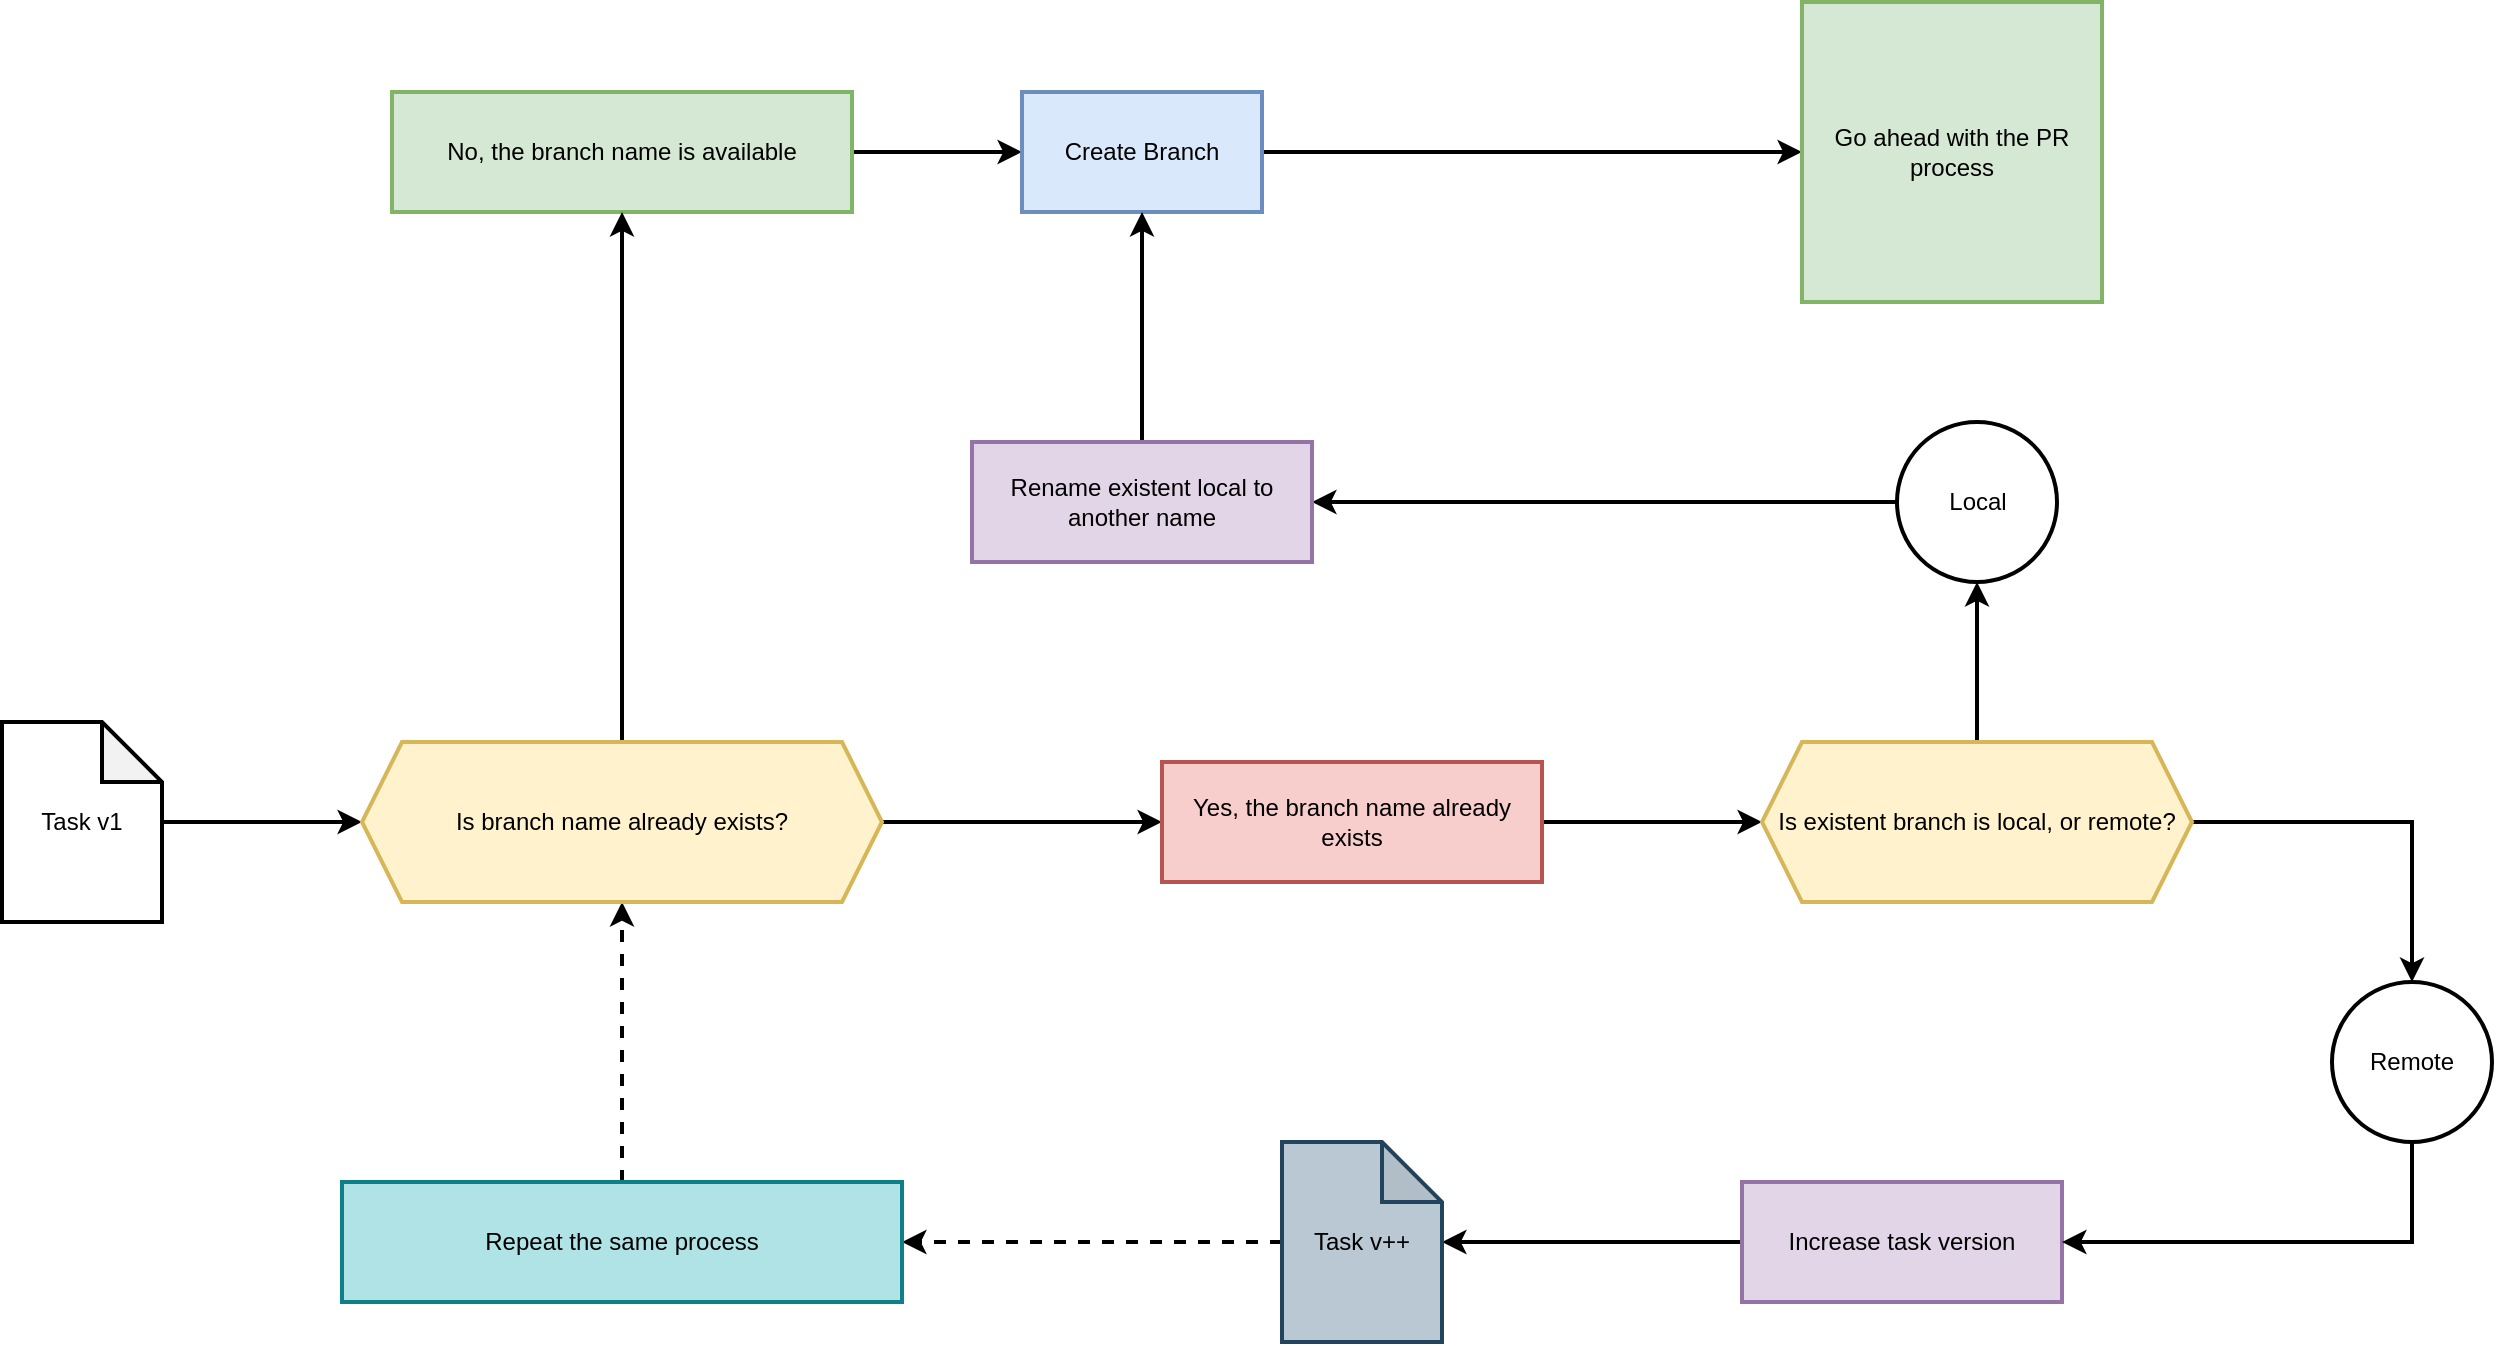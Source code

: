 <mxfile version="21.2.1" type="device">
  <diagram name="Page-1" id="cRb-Yq5XZZT_LmYoKP7A">
    <mxGraphModel dx="1596" dy="804" grid="1" gridSize="10" guides="1" tooltips="1" connect="1" arrows="1" fold="1" page="1" pageScale="1" pageWidth="850" pageHeight="1100" math="0" shadow="0">
      <root>
        <mxCell id="0" />
        <mxCell id="1" parent="0" />
        <mxCell id="qAO6iCF2Uroy4pQ40kKF-22" style="edgeStyle=orthogonalEdgeStyle;rounded=0;orthogonalLoop=1;jettySize=auto;html=1;strokeWidth=2;" parent="1" source="qAO6iCF2Uroy4pQ40kKF-21" target="qAO6iCF2Uroy4pQ40kKF-23" edge="1">
          <mxGeometry relative="1" as="geometry">
            <mxPoint x="680" y="315" as="targetPoint" />
          </mxGeometry>
        </mxCell>
        <mxCell id="qAO6iCF2Uroy4pQ40kKF-21" value="No, the branch name is available" style="rounded=0;whiteSpace=wrap;html=1;fillColor=#d5e8d4;strokeColor=#82b366;strokeWidth=2;" parent="1" vertex="1">
          <mxGeometry x="265" y="285" width="230" height="60" as="geometry" />
        </mxCell>
        <mxCell id="qAO6iCF2Uroy4pQ40kKF-42" style="edgeStyle=orthogonalEdgeStyle;rounded=0;orthogonalLoop=1;jettySize=auto;html=1;strokeWidth=2;entryX=0;entryY=0.5;entryDx=0;entryDy=0;" parent="1" source="qAO6iCF2Uroy4pQ40kKF-23" target="qAO6iCF2Uroy4pQ40kKF-44" edge="1">
          <mxGeometry relative="1" as="geometry">
            <mxPoint x="930" y="315" as="targetPoint" />
          </mxGeometry>
        </mxCell>
        <mxCell id="qAO6iCF2Uroy4pQ40kKF-23" value="Create Branch" style="rounded=0;whiteSpace=wrap;html=1;fillColor=#dae8fc;strokeColor=#6c8ebf;strokeWidth=2;" parent="1" vertex="1">
          <mxGeometry x="580" y="285" width="120" height="60" as="geometry" />
        </mxCell>
        <mxCell id="qAO6iCF2Uroy4pQ40kKF-26" style="edgeStyle=orthogonalEdgeStyle;rounded=0;orthogonalLoop=1;jettySize=auto;html=1;strokeWidth=2;entryX=0;entryY=0.5;entryDx=0;entryDy=0;" parent="1" source="qAO6iCF2Uroy4pQ40kKF-25" target="qAO6iCF2Uroy4pQ40kKF-48" edge="1">
          <mxGeometry relative="1" as="geometry">
            <mxPoint x="250" y="650" as="targetPoint" />
          </mxGeometry>
        </mxCell>
        <mxCell id="qAO6iCF2Uroy4pQ40kKF-25" value="Task v1" style="shape=note;whiteSpace=wrap;html=1;backgroundOutline=1;darkOpacity=0.05;strokeWidth=2;" parent="1" vertex="1">
          <mxGeometry x="70" y="600" width="80" height="100" as="geometry" />
        </mxCell>
        <mxCell id="qAO6iCF2Uroy4pQ40kKF-28" style="edgeStyle=orthogonalEdgeStyle;rounded=0;orthogonalLoop=1;jettySize=auto;html=1;strokeWidth=2;exitX=1;exitY=0.5;exitDx=0;exitDy=0;" parent="1" source="qAO6iCF2Uroy4pQ40kKF-48" target="qAO6iCF2Uroy4pQ40kKF-29" edge="1">
          <mxGeometry relative="1" as="geometry">
            <mxPoint x="450" y="710" as="targetPoint" />
            <mxPoint x="510" y="650" as="sourcePoint" />
          </mxGeometry>
        </mxCell>
        <mxCell id="qAO6iCF2Uroy4pQ40kKF-47" style="edgeStyle=orthogonalEdgeStyle;rounded=0;orthogonalLoop=1;jettySize=auto;html=1;entryX=0;entryY=0.5;entryDx=0;entryDy=0;strokeWidth=2;" parent="1" source="qAO6iCF2Uroy4pQ40kKF-29" target="qAO6iCF2Uroy4pQ40kKF-46" edge="1">
          <mxGeometry relative="1" as="geometry" />
        </mxCell>
        <mxCell id="qAO6iCF2Uroy4pQ40kKF-29" value="Yes, the branch name already exists" style="rounded=0;whiteSpace=wrap;html=1;fillColor=#f8cecc;strokeColor=#b85450;strokeWidth=2;" parent="1" vertex="1">
          <mxGeometry x="650" y="620" width="190" height="60" as="geometry" />
        </mxCell>
        <mxCell id="qAO6iCF2Uroy4pQ40kKF-53" style="edgeStyle=orthogonalEdgeStyle;rounded=0;orthogonalLoop=1;jettySize=auto;html=1;strokeWidth=2;" parent="1" source="qAO6iCF2Uroy4pQ40kKF-31" target="qAO6iCF2Uroy4pQ40kKF-37" edge="1">
          <mxGeometry relative="1" as="geometry" />
        </mxCell>
        <mxCell id="qAO6iCF2Uroy4pQ40kKF-31" value="Increase task version" style="rounded=0;whiteSpace=wrap;html=1;fillColor=#e1d5e7;strokeColor=#9673a6;strokeWidth=2;" parent="1" vertex="1">
          <mxGeometry x="940" y="830" width="160" height="60" as="geometry" />
        </mxCell>
        <mxCell id="qAO6iCF2Uroy4pQ40kKF-38" style="edgeStyle=orthogonalEdgeStyle;rounded=0;orthogonalLoop=1;jettySize=auto;html=1;strokeWidth=2;dashed=1;" parent="1" source="qAO6iCF2Uroy4pQ40kKF-37" target="qAO6iCF2Uroy4pQ40kKF-39" edge="1">
          <mxGeometry relative="1" as="geometry">
            <mxPoint x="640" y="850" as="targetPoint" />
          </mxGeometry>
        </mxCell>
        <mxCell id="qAO6iCF2Uroy4pQ40kKF-37" value="Task v++" style="shape=note;whiteSpace=wrap;html=1;backgroundOutline=1;darkOpacity=0.05;fillColor=#bac8d3;strokeColor=#23445d;strokeWidth=2;" parent="1" vertex="1">
          <mxGeometry x="710" y="810" width="80" height="100" as="geometry" />
        </mxCell>
        <mxCell id="qAO6iCF2Uroy4pQ40kKF-67" style="edgeStyle=orthogonalEdgeStyle;rounded=0;orthogonalLoop=1;jettySize=auto;html=1;entryX=0.5;entryY=1;entryDx=0;entryDy=0;dashed=1;strokeWidth=2;" parent="1" source="qAO6iCF2Uroy4pQ40kKF-39" target="qAO6iCF2Uroy4pQ40kKF-48" edge="1">
          <mxGeometry relative="1" as="geometry" />
        </mxCell>
        <mxCell id="qAO6iCF2Uroy4pQ40kKF-39" value="Repeat the same process" style="rounded=0;whiteSpace=wrap;html=1;fillColor=#b0e3e6;strokeColor=#0e8088;strokeWidth=2;" parent="1" vertex="1">
          <mxGeometry x="240" y="830" width="280" height="60" as="geometry" />
        </mxCell>
        <mxCell id="qAO6iCF2Uroy4pQ40kKF-44" value="Go ahead with the PR process" style="whiteSpace=wrap;html=1;aspect=fixed;fillColor=#d5e8d4;strokeColor=#82b366;strokeWidth=2;" parent="1" vertex="1">
          <mxGeometry x="970" y="240" width="150" height="150" as="geometry" />
        </mxCell>
        <mxCell id="qAO6iCF2Uroy4pQ40kKF-55" style="edgeStyle=orthogonalEdgeStyle;rounded=0;orthogonalLoop=1;jettySize=auto;html=1;entryX=0.5;entryY=0;entryDx=0;entryDy=0;strokeWidth=2;" parent="1" source="qAO6iCF2Uroy4pQ40kKF-46" target="qAO6iCF2Uroy4pQ40kKF-54" edge="1">
          <mxGeometry relative="1" as="geometry" />
        </mxCell>
        <mxCell id="qAO6iCF2Uroy4pQ40kKF-60" style="edgeStyle=orthogonalEdgeStyle;rounded=0;orthogonalLoop=1;jettySize=auto;html=1;entryX=0.5;entryY=1;entryDx=0;entryDy=0;strokeWidth=2;" parent="1" source="qAO6iCF2Uroy4pQ40kKF-46" target="qAO6iCF2Uroy4pQ40kKF-58" edge="1">
          <mxGeometry relative="1" as="geometry" />
        </mxCell>
        <mxCell id="qAO6iCF2Uroy4pQ40kKF-46" value="Is existent branch is local, or remote?" style="shape=hexagon;perimeter=hexagonPerimeter2;whiteSpace=wrap;html=1;fixedSize=1;fillColor=#fff2cc;strokeColor=#d6b656;strokeWidth=2;" parent="1" vertex="1">
          <mxGeometry x="950" y="610" width="215" height="80" as="geometry" />
        </mxCell>
        <mxCell id="qAO6iCF2Uroy4pQ40kKF-49" style="edgeStyle=orthogonalEdgeStyle;rounded=0;orthogonalLoop=1;jettySize=auto;html=1;entryX=0.5;entryY=1;entryDx=0;entryDy=0;strokeWidth=2;" parent="1" source="qAO6iCF2Uroy4pQ40kKF-48" target="qAO6iCF2Uroy4pQ40kKF-21" edge="1">
          <mxGeometry relative="1" as="geometry" />
        </mxCell>
        <mxCell id="qAO6iCF2Uroy4pQ40kKF-48" value="Is branch name already exists?" style="shape=hexagon;perimeter=hexagonPerimeter2;whiteSpace=wrap;html=1;fixedSize=1;fillColor=#fff2cc;strokeColor=#d6b656;strokeWidth=2;" parent="1" vertex="1">
          <mxGeometry x="250" y="610" width="260" height="80" as="geometry" />
        </mxCell>
        <mxCell id="qAO6iCF2Uroy4pQ40kKF-56" style="edgeStyle=orthogonalEdgeStyle;rounded=0;orthogonalLoop=1;jettySize=auto;html=1;entryX=1;entryY=0.5;entryDx=0;entryDy=0;exitX=0.5;exitY=1;exitDx=0;exitDy=0;strokeWidth=2;" parent="1" source="qAO6iCF2Uroy4pQ40kKF-54" target="qAO6iCF2Uroy4pQ40kKF-31" edge="1">
          <mxGeometry relative="1" as="geometry" />
        </mxCell>
        <mxCell id="qAO6iCF2Uroy4pQ40kKF-54" value="Remote" style="ellipse;whiteSpace=wrap;html=1;aspect=fixed;strokeWidth=2;" parent="1" vertex="1">
          <mxGeometry x="1235" y="730" width="80" height="80" as="geometry" />
        </mxCell>
        <mxCell id="qAO6iCF2Uroy4pQ40kKF-61" style="edgeStyle=orthogonalEdgeStyle;rounded=0;orthogonalLoop=1;jettySize=auto;html=1;strokeWidth=2;" parent="1" source="qAO6iCF2Uroy4pQ40kKF-58" target="qAO6iCF2Uroy4pQ40kKF-62" edge="1">
          <mxGeometry relative="1" as="geometry">
            <mxPoint x="940" y="490" as="targetPoint" />
          </mxGeometry>
        </mxCell>
        <mxCell id="qAO6iCF2Uroy4pQ40kKF-58" value="Local" style="ellipse;whiteSpace=wrap;html=1;aspect=fixed;strokeWidth=2;" parent="1" vertex="1">
          <mxGeometry x="1017.5" y="450" width="80" height="80" as="geometry" />
        </mxCell>
        <mxCell id="qAO6iCF2Uroy4pQ40kKF-64" style="edgeStyle=orthogonalEdgeStyle;rounded=0;orthogonalLoop=1;jettySize=auto;html=1;entryX=0.5;entryY=1;entryDx=0;entryDy=0;strokeWidth=2;" parent="1" source="qAO6iCF2Uroy4pQ40kKF-62" target="qAO6iCF2Uroy4pQ40kKF-23" edge="1">
          <mxGeometry relative="1" as="geometry">
            <mxPoint x="660" y="490" as="targetPoint" />
          </mxGeometry>
        </mxCell>
        <mxCell id="qAO6iCF2Uroy4pQ40kKF-62" value="Rename existent local to another name" style="rounded=0;whiteSpace=wrap;html=1;fillColor=#e1d5e7;strokeColor=#9673a6;strokeWidth=2;" parent="1" vertex="1">
          <mxGeometry x="555" y="460" width="170" height="60" as="geometry" />
        </mxCell>
      </root>
    </mxGraphModel>
  </diagram>
</mxfile>
